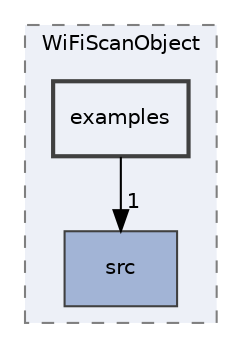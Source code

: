 digraph "lib/WiFiScanObject/examples"
{
 // LATEX_PDF_SIZE
  edge [fontname="Helvetica",fontsize="10",labelfontname="Helvetica",labelfontsize="10"];
  node [fontname="Helvetica",fontsize="10",shape=record];
  compound=true
  subgraph clusterdir_e053174f8d561f7c5a68db85c14eb6fa {
    graph [ bgcolor="#edf0f7", pencolor="grey50", style="filled,dashed,", label="WiFiScanObject", fontname="Helvetica", fontsize="10", URL="dir_e053174f8d561f7c5a68db85c14eb6fa.html"]
  dir_9bb021ec4d0f4909a9a860aac1a23cac [shape=box, label="src", style="filled,", fillcolor="#a2b4d6", color="grey25", URL="dir_9bb021ec4d0f4909a9a860aac1a23cac.html"];
  dir_be8e6253eca9d6288562e0acdf223f45 [shape=box, label="examples", style="filled,bold,", fillcolor="#edf0f7", color="grey25", URL="dir_be8e6253eca9d6288562e0acdf223f45.html"];
  }
  dir_be8e6253eca9d6288562e0acdf223f45->dir_9bb021ec4d0f4909a9a860aac1a23cac [headlabel="1", labeldistance=1.5 headhref="dir_000002_000008.html"];
}
